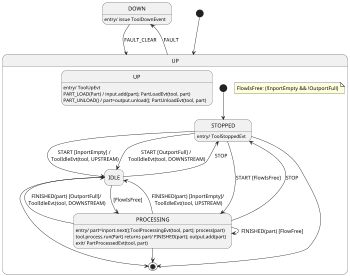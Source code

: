 @startuml
'https://plantuml.com/state-diagram

scale 350 width

hide empty description
state DOWN : entry/ issue ToolDownEvent

[*] --> UP
UP --> DOWN: FAULT
DOWN --> UP: FAULT_CLEAR
state UP {
    state UP: entry/ ToolUpEvt
    state UP: PART_LOAD(Part) / input.add(part); PartLoadEvt(tool, part)
    state UP: PART_UNLOAD() / part=output.unload(); PartUnloadEvt(tool, part)
    state STOPPED: entry/ ToolStoppedEvt
    state IDLE
    state PROCESSING: entry/ part=inport.next();ToolProcessingEvt(tool, part); process(part)
    state PROCESSING: tool.process.run(Part) returns part/ FINISHED(part); output.add(part)

    state PROCESSING: exit/ PartProcessedEvt(tool, part)

    [*] --> STOPPED
    STOPPED --> IDLE: START [InportEmpty] / \nToolIdleEvt(tool, UPSTREAM)
    STOPPED --> IDLE: START [OutportFull] / \nToolIdleEvt(tool, DOWNSTREAM)

    STOPPED --> PROCESSING: START [FlowIsFree]
    PROCESSING --> PROCESSING: FINISHED(part) [FlowFree]
    PROCESSING --> IDLE: FINISHED(part) [InportEmpty]/ \nToolIdleEvt(tool, UPSTREAM)
    PROCESSING --> IDLE: FINISHED(part) [OutportFull]/ \nToolIdleEvt(tool, DOWNSTREAM)
    IDLE --> PROCESSING: [FlowIsFree]


    IDLE --> STOPPED: STOP
    PROCESSING --> STOPPED: STOP

    STOPPED --> [*]
    IDLE --> [*]
    PROCESSING --> [*]

    note as T
        FlowIsFree: (!InportEmpty && !OutportFull)
    end note

}
@enduml